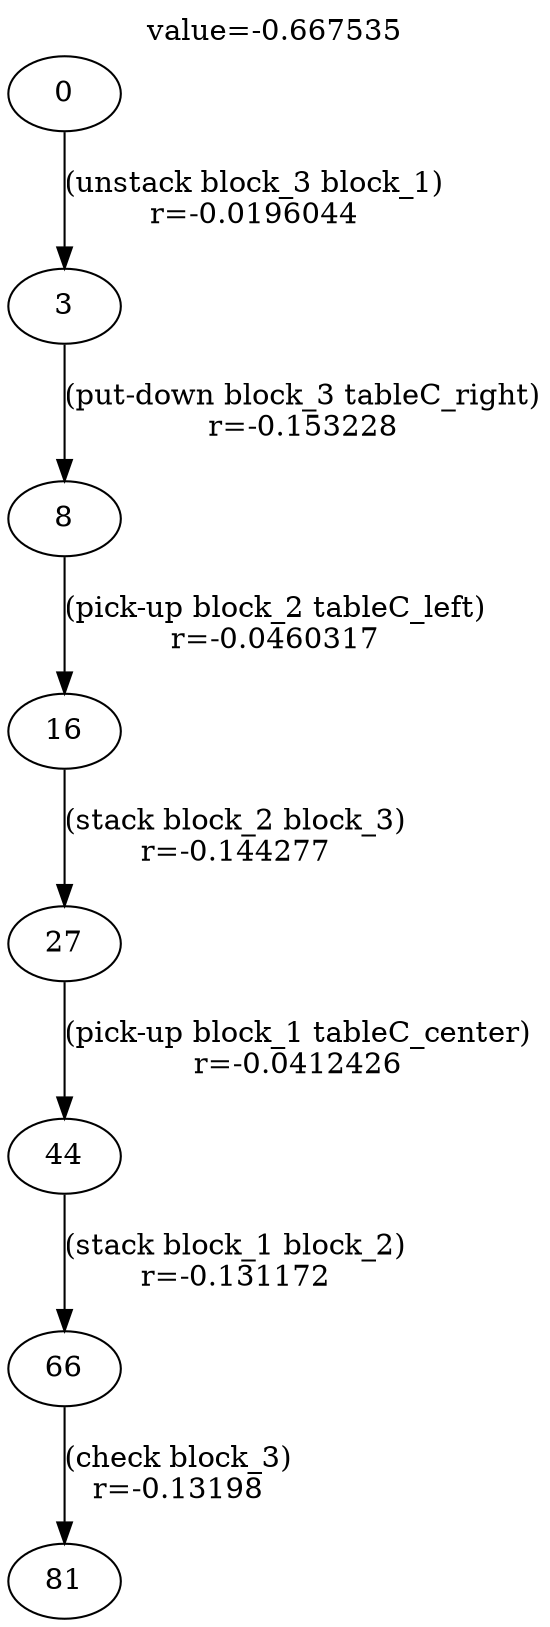 digraph g{
label="value=-0.667535"
labelloc=top
0->3 [ label="(unstack block_3 block_1)
r=-0.0196044" ];
3->8 [ label="(put-down block_3 tableC_right)
r=-0.153228" ];
8->16 [ label="(pick-up block_2 tableC_left)
r=-0.0460317" ];
16->27 [ label="(stack block_2 block_3)
r=-0.144277" ];
27->44 [ label="(pick-up block_1 tableC_center)
r=-0.0412426" ];
44->66 [ label="(stack block_1 block_2)
r=-0.131172" ];
66->81 [ label="(check block_3)
r=-0.13198" ];
}
